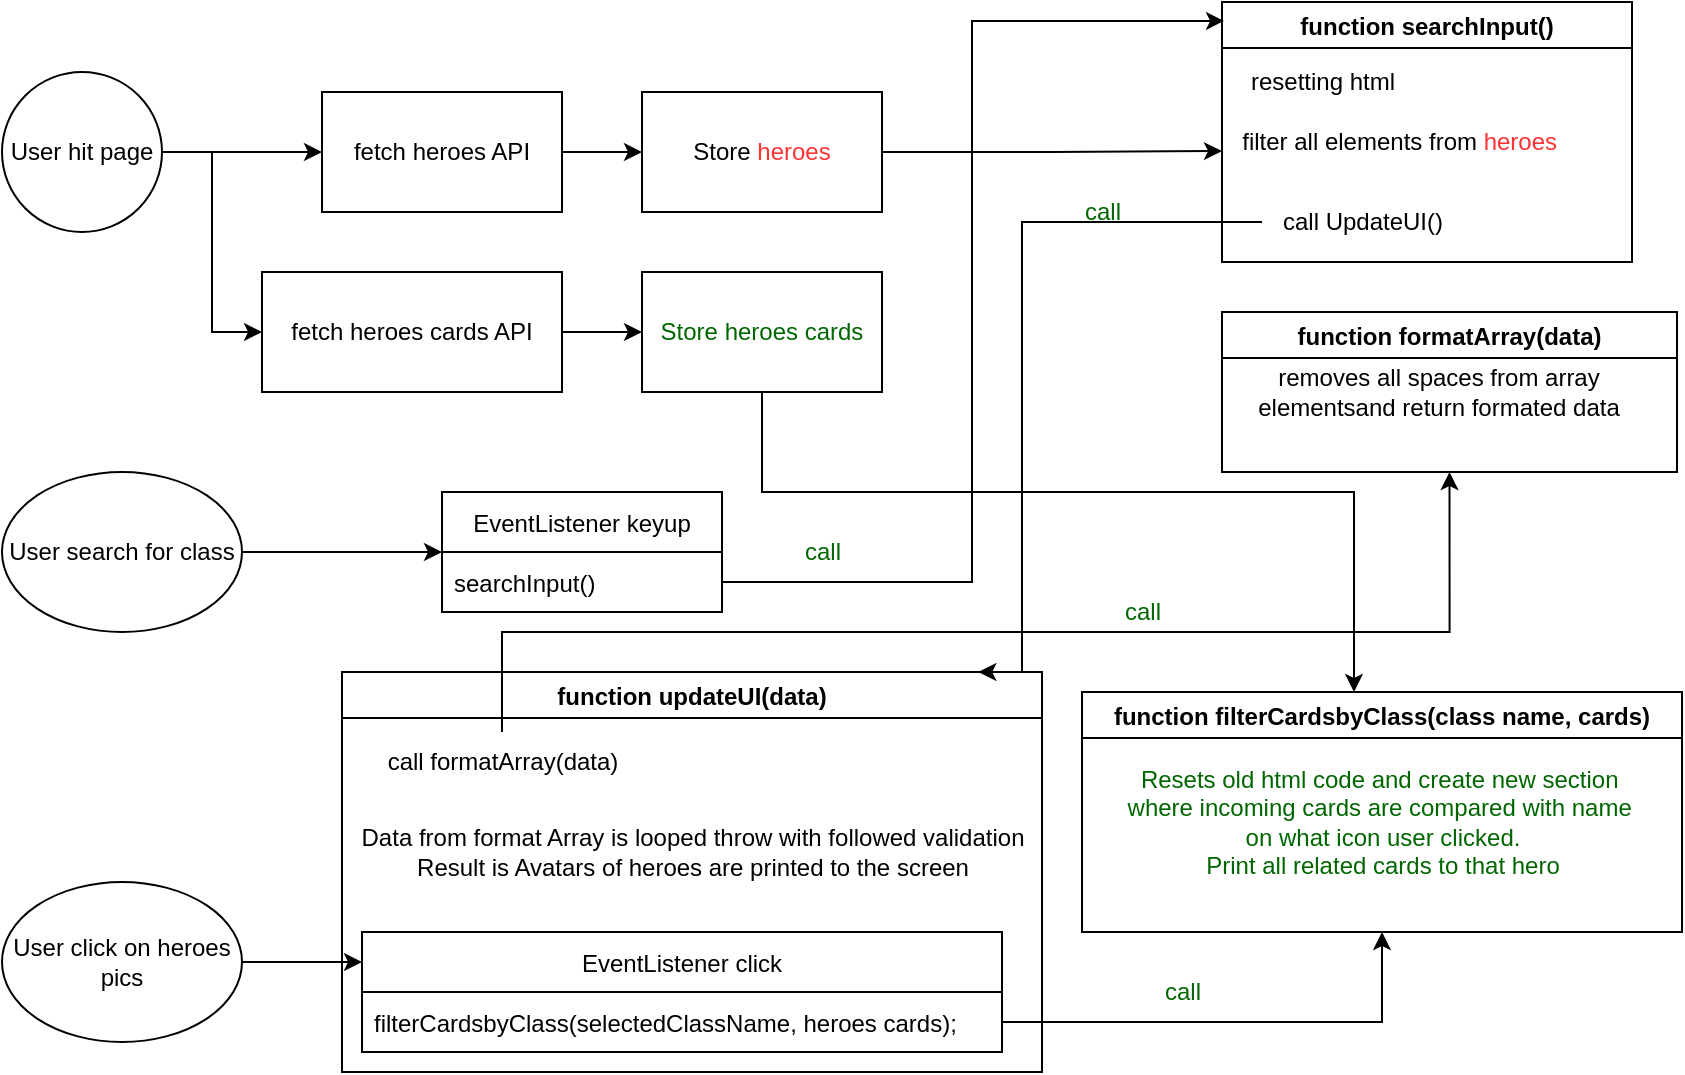 <mxfile version="20.5.0" type="github">
  <diagram id="PT5i70ApuleBfZ0L2YG0" name="Page-1">
    <mxGraphModel dx="946" dy="1663" grid="1" gridSize="10" guides="1" tooltips="1" connect="1" arrows="1" fold="1" page="1" pageScale="1" pageWidth="850" pageHeight="1100" math="0" shadow="0">
      <root>
        <mxCell id="0" />
        <mxCell id="1" parent="0" />
        <mxCell id="_oNZKD1tMgcTPEdZH6ye-52" style="edgeStyle=orthogonalEdgeStyle;rounded=0;orthogonalLoop=1;jettySize=auto;html=1;" edge="1" parent="1" source="_oNZKD1tMgcTPEdZH6ye-7" target="_oNZKD1tMgcTPEdZH6ye-16">
          <mxGeometry relative="1" as="geometry" />
        </mxCell>
        <mxCell id="_oNZKD1tMgcTPEdZH6ye-7" value="fetch heroes API" style="rounded=0;whiteSpace=wrap;html=1;" vertex="1" parent="1">
          <mxGeometry x="160" y="20" width="120" height="60" as="geometry" />
        </mxCell>
        <mxCell id="_oNZKD1tMgcTPEdZH6ye-40" style="edgeStyle=orthogonalEdgeStyle;rounded=0;orthogonalLoop=1;jettySize=auto;html=1;entryX=0;entryY=0.65;entryDx=0;entryDy=0;entryPerimeter=0;" edge="1" parent="1" source="_oNZKD1tMgcTPEdZH6ye-16" target="_oNZKD1tMgcTPEdZH6ye-36">
          <mxGeometry relative="1" as="geometry" />
        </mxCell>
        <mxCell id="_oNZKD1tMgcTPEdZH6ye-16" value="Store &lt;font color=&quot;#ff3333&quot;&gt;heroes&lt;/font&gt;" style="rounded=0;whiteSpace=wrap;html=1;" vertex="1" parent="1">
          <mxGeometry x="320" y="20" width="120" height="60" as="geometry" />
        </mxCell>
        <mxCell id="_oNZKD1tMgcTPEdZH6ye-51" style="edgeStyle=orthogonalEdgeStyle;rounded=0;orthogonalLoop=1;jettySize=auto;html=1;entryX=0;entryY=0.5;entryDx=0;entryDy=0;" edge="1" parent="1" source="_oNZKD1tMgcTPEdZH6ye-22" target="_oNZKD1tMgcTPEdZH6ye-23">
          <mxGeometry relative="1" as="geometry" />
        </mxCell>
        <mxCell id="_oNZKD1tMgcTPEdZH6ye-22" value="fetch heroes cards API" style="rounded=0;whiteSpace=wrap;html=1;" vertex="1" parent="1">
          <mxGeometry x="130" y="110" width="150" height="60" as="geometry" />
        </mxCell>
        <mxCell id="_oNZKD1tMgcTPEdZH6ye-71" style="edgeStyle=orthogonalEdgeStyle;rounded=0;orthogonalLoop=1;jettySize=auto;html=1;fontColor=#006600;" edge="1" parent="1" source="_oNZKD1tMgcTPEdZH6ye-23" target="_oNZKD1tMgcTPEdZH6ye-70">
          <mxGeometry relative="1" as="geometry">
            <Array as="points">
              <mxPoint x="380" y="220" />
              <mxPoint x="676" y="220" />
            </Array>
          </mxGeometry>
        </mxCell>
        <mxCell id="_oNZKD1tMgcTPEdZH6ye-23" value="&lt;font color=&quot;#006600&quot;&gt;Store heroes cards&lt;/font&gt;" style="rounded=0;whiteSpace=wrap;html=1;" vertex="1" parent="1">
          <mxGeometry x="320" y="110" width="120" height="60" as="geometry" />
        </mxCell>
        <mxCell id="_oNZKD1tMgcTPEdZH6ye-27" value="EventListener keyup" style="swimlane;fontStyle=0;childLayout=stackLayout;horizontal=1;startSize=30;horizontalStack=0;resizeParent=1;resizeParentMax=0;resizeLast=0;collapsible=1;marginBottom=0;" vertex="1" parent="1">
          <mxGeometry x="220" y="220" width="140" height="60" as="geometry" />
        </mxCell>
        <mxCell id="_oNZKD1tMgcTPEdZH6ye-28" value="searchInput()" style="text;strokeColor=none;fillColor=none;align=left;verticalAlign=middle;spacingLeft=4;spacingRight=4;overflow=hidden;points=[[0,0.5],[1,0.5]];portConstraint=eastwest;rotatable=0;" vertex="1" parent="_oNZKD1tMgcTPEdZH6ye-27">
          <mxGeometry y="30" width="140" height="30" as="geometry" />
        </mxCell>
        <mxCell id="_oNZKD1tMgcTPEdZH6ye-32" style="edgeStyle=orthogonalEdgeStyle;rounded=0;orthogonalLoop=1;jettySize=auto;html=1;" edge="1" parent="1" source="_oNZKD1tMgcTPEdZH6ye-31" target="_oNZKD1tMgcTPEdZH6ye-27">
          <mxGeometry relative="1" as="geometry" />
        </mxCell>
        <mxCell id="_oNZKD1tMgcTPEdZH6ye-31" value="User search for class" style="ellipse;whiteSpace=wrap;html=1;" vertex="1" parent="1">
          <mxGeometry y="210" width="120" height="80" as="geometry" />
        </mxCell>
        <mxCell id="_oNZKD1tMgcTPEdZH6ye-33" value="function searchInput()" style="swimlane;" vertex="1" parent="1">
          <mxGeometry x="610" y="-25" width="205" height="130" as="geometry" />
        </mxCell>
        <mxCell id="_oNZKD1tMgcTPEdZH6ye-35" value="resetting html" style="text;html=1;align=center;verticalAlign=middle;resizable=0;points=[];autosize=1;strokeColor=none;fillColor=none;" vertex="1" parent="_oNZKD1tMgcTPEdZH6ye-33">
          <mxGeometry y="25" width="100" height="30" as="geometry" />
        </mxCell>
        <mxCell id="_oNZKD1tMgcTPEdZH6ye-36" value="filter all elements from &lt;font color=&quot;#ff3333&quot;&gt;heroes&lt;/font&gt;&amp;nbsp;" style="text;html=1;align=center;verticalAlign=middle;resizable=0;points=[];autosize=1;strokeColor=none;fillColor=none;" vertex="1" parent="_oNZKD1tMgcTPEdZH6ye-33">
          <mxGeometry y="55" width="180" height="30" as="geometry" />
        </mxCell>
        <mxCell id="_oNZKD1tMgcTPEdZH6ye-41" value="call UpdateUI()&lt;br&gt;" style="text;html=1;align=center;verticalAlign=middle;resizable=0;points=[];autosize=1;strokeColor=none;fillColor=none;" vertex="1" parent="_oNZKD1tMgcTPEdZH6ye-33">
          <mxGeometry x="20" y="95" width="100" height="30" as="geometry" />
        </mxCell>
        <mxCell id="_oNZKD1tMgcTPEdZH6ye-34" style="edgeStyle=orthogonalEdgeStyle;rounded=0;orthogonalLoop=1;jettySize=auto;html=1;entryX=0.005;entryY=0.073;entryDx=0;entryDy=0;entryPerimeter=0;" edge="1" parent="1" source="_oNZKD1tMgcTPEdZH6ye-28" target="_oNZKD1tMgcTPEdZH6ye-33">
          <mxGeometry relative="1" as="geometry">
            <mxPoint x="560" y="40" as="targetPoint" />
          </mxGeometry>
        </mxCell>
        <mxCell id="_oNZKD1tMgcTPEdZH6ye-42" value="function updateUI(data)" style="swimlane;" vertex="1" parent="1">
          <mxGeometry x="170" y="310" width="350" height="200" as="geometry" />
        </mxCell>
        <mxCell id="_oNZKD1tMgcTPEdZH6ye-43" value="call formatArray(data)" style="text;html=1;align=center;verticalAlign=middle;resizable=0;points=[];autosize=1;strokeColor=none;fillColor=none;" vertex="1" parent="_oNZKD1tMgcTPEdZH6ye-42">
          <mxGeometry x="10" y="30" width="140" height="30" as="geometry" />
        </mxCell>
        <mxCell id="_oNZKD1tMgcTPEdZH6ye-58" value="&lt;font color=&quot;#000000&quot;&gt;Data from format Array is looped throw with followed validation&lt;br&gt;Result is Avatars of heroes are printed to the screen&lt;br&gt;&lt;/font&gt;" style="text;html=1;align=center;verticalAlign=middle;resizable=0;points=[];autosize=1;strokeColor=none;fillColor=none;fontColor=#FF3333;" vertex="1" parent="_oNZKD1tMgcTPEdZH6ye-42">
          <mxGeometry y="70" width="350" height="40" as="geometry" />
        </mxCell>
        <mxCell id="_oNZKD1tMgcTPEdZH6ye-59" value="EventListener click" style="swimlane;fontStyle=0;childLayout=stackLayout;horizontal=1;startSize=30;horizontalStack=0;resizeParent=1;resizeParentMax=0;resizeLast=0;collapsible=1;marginBottom=0;fontColor=#000000;" vertex="1" parent="_oNZKD1tMgcTPEdZH6ye-42">
          <mxGeometry x="10" y="130" width="320" height="60" as="geometry" />
        </mxCell>
        <mxCell id="_oNZKD1tMgcTPEdZH6ye-60" value="          filterCardsbyClass(selectedClassName, heroes cards);" style="text;strokeColor=none;fillColor=none;align=left;verticalAlign=middle;spacingLeft=4;spacingRight=4;overflow=hidden;points=[[0,0.5],[1,0.5]];portConstraint=eastwest;rotatable=0;fontColor=#000000;" vertex="1" parent="_oNZKD1tMgcTPEdZH6ye-59">
          <mxGeometry y="30" width="320" height="30" as="geometry" />
        </mxCell>
        <mxCell id="_oNZKD1tMgcTPEdZH6ye-44" value="function formatArray(data)" style="swimlane;" vertex="1" parent="1">
          <mxGeometry x="610" y="130" width="227.5" height="80" as="geometry" />
        </mxCell>
        <mxCell id="_oNZKD1tMgcTPEdZH6ye-47" value="removes all spaces from array &lt;br&gt;elementsand return formated data" style="text;html=1;align=center;verticalAlign=middle;resizable=0;points=[];autosize=1;strokeColor=none;fillColor=none;" vertex="1" parent="_oNZKD1tMgcTPEdZH6ye-44">
          <mxGeometry x="7.5" y="20" width="200" height="40" as="geometry" />
        </mxCell>
        <mxCell id="_oNZKD1tMgcTPEdZH6ye-54" style="edgeStyle=orthogonalEdgeStyle;rounded=0;orthogonalLoop=1;jettySize=auto;html=1;entryX=0;entryY=0.5;entryDx=0;entryDy=0;" edge="1" parent="1" source="_oNZKD1tMgcTPEdZH6ye-53" target="_oNZKD1tMgcTPEdZH6ye-7">
          <mxGeometry relative="1" as="geometry" />
        </mxCell>
        <mxCell id="_oNZKD1tMgcTPEdZH6ye-55" style="edgeStyle=orthogonalEdgeStyle;rounded=0;orthogonalLoop=1;jettySize=auto;html=1;entryX=0;entryY=0.5;entryDx=0;entryDy=0;" edge="1" parent="1" source="_oNZKD1tMgcTPEdZH6ye-53" target="_oNZKD1tMgcTPEdZH6ye-22">
          <mxGeometry relative="1" as="geometry" />
        </mxCell>
        <mxCell id="_oNZKD1tMgcTPEdZH6ye-53" value="User hit page" style="ellipse;whiteSpace=wrap;html=1;aspect=fixed;" vertex="1" parent="1">
          <mxGeometry y="10" width="80" height="80" as="geometry" />
        </mxCell>
        <mxCell id="_oNZKD1tMgcTPEdZH6ye-56" style="edgeStyle=orthogonalEdgeStyle;rounded=0;orthogonalLoop=1;jettySize=auto;html=1;entryX=0.909;entryY=0;entryDx=0;entryDy=0;entryPerimeter=0;" edge="1" parent="1" source="_oNZKD1tMgcTPEdZH6ye-41" target="_oNZKD1tMgcTPEdZH6ye-42">
          <mxGeometry relative="1" as="geometry">
            <Array as="points">
              <mxPoint x="510" y="85" />
              <mxPoint x="510" y="310" />
            </Array>
          </mxGeometry>
        </mxCell>
        <mxCell id="_oNZKD1tMgcTPEdZH6ye-57" style="edgeStyle=orthogonalEdgeStyle;rounded=0;orthogonalLoop=1;jettySize=auto;html=1;entryX=0.5;entryY=1;entryDx=0;entryDy=0;" edge="1" parent="1" source="_oNZKD1tMgcTPEdZH6ye-43" target="_oNZKD1tMgcTPEdZH6ye-44">
          <mxGeometry relative="1" as="geometry">
            <Array as="points">
              <mxPoint x="250" y="290" />
              <mxPoint x="724" y="290" />
            </Array>
          </mxGeometry>
        </mxCell>
        <mxCell id="_oNZKD1tMgcTPEdZH6ye-69" style="edgeStyle=orthogonalEdgeStyle;rounded=0;orthogonalLoop=1;jettySize=auto;html=1;entryX=0;entryY=0.25;entryDx=0;entryDy=0;fontColor=#000000;" edge="1" parent="1" source="_oNZKD1tMgcTPEdZH6ye-68" target="_oNZKD1tMgcTPEdZH6ye-59">
          <mxGeometry relative="1" as="geometry" />
        </mxCell>
        <mxCell id="_oNZKD1tMgcTPEdZH6ye-68" value="User click on heroes pics" style="ellipse;whiteSpace=wrap;html=1;" vertex="1" parent="1">
          <mxGeometry y="415" width="120" height="80" as="geometry" />
        </mxCell>
        <mxCell id="_oNZKD1tMgcTPEdZH6ye-70" value="function filterCardsbyClass(class name, cards)" style="swimlane;fontColor=#000000;" vertex="1" parent="1">
          <mxGeometry x="540" y="320" width="300" height="120" as="geometry" />
        </mxCell>
        <mxCell id="_oNZKD1tMgcTPEdZH6ye-72" value="Resets old html code and create new section&amp;nbsp;&lt;br&gt;where incoming cards are compared with name&amp;nbsp;&lt;br&gt;on what icon user clicked.&lt;br&gt;Print all related cards to that hero&lt;br&gt;" style="text;html=1;align=center;verticalAlign=middle;resizable=0;points=[];autosize=1;strokeColor=none;fillColor=none;fontColor=#006600;" vertex="1" parent="_oNZKD1tMgcTPEdZH6ye-70">
          <mxGeometry x="10" y="30" width="280" height="70" as="geometry" />
        </mxCell>
        <mxCell id="_oNZKD1tMgcTPEdZH6ye-78" style="edgeStyle=orthogonalEdgeStyle;rounded=0;orthogonalLoop=1;jettySize=auto;html=1;fontColor=#006600;" edge="1" parent="1" source="_oNZKD1tMgcTPEdZH6ye-60" target="_oNZKD1tMgcTPEdZH6ye-70">
          <mxGeometry relative="1" as="geometry" />
        </mxCell>
        <mxCell id="_oNZKD1tMgcTPEdZH6ye-79" value="call&lt;br&gt;" style="text;html=1;align=center;verticalAlign=middle;resizable=0;points=[];autosize=1;strokeColor=none;fillColor=none;fontColor=#006600;" vertex="1" parent="1">
          <mxGeometry x="570" y="455" width="40" height="30" as="geometry" />
        </mxCell>
        <mxCell id="_oNZKD1tMgcTPEdZH6ye-80" value="call" style="text;html=1;align=center;verticalAlign=middle;resizable=0;points=[];autosize=1;strokeColor=none;fillColor=none;fontColor=#006600;" vertex="1" parent="1">
          <mxGeometry x="550" y="265" width="40" height="30" as="geometry" />
        </mxCell>
        <mxCell id="_oNZKD1tMgcTPEdZH6ye-81" value="call" style="text;html=1;align=center;verticalAlign=middle;resizable=0;points=[];autosize=1;strokeColor=none;fillColor=none;fontColor=#006600;" vertex="1" parent="1">
          <mxGeometry x="530" y="65" width="40" height="30" as="geometry" />
        </mxCell>
        <mxCell id="_oNZKD1tMgcTPEdZH6ye-82" value="call" style="text;html=1;align=center;verticalAlign=middle;resizable=0;points=[];autosize=1;strokeColor=none;fillColor=none;fontColor=#006600;" vertex="1" parent="1">
          <mxGeometry x="390" y="235" width="40" height="30" as="geometry" />
        </mxCell>
      </root>
    </mxGraphModel>
  </diagram>
</mxfile>
